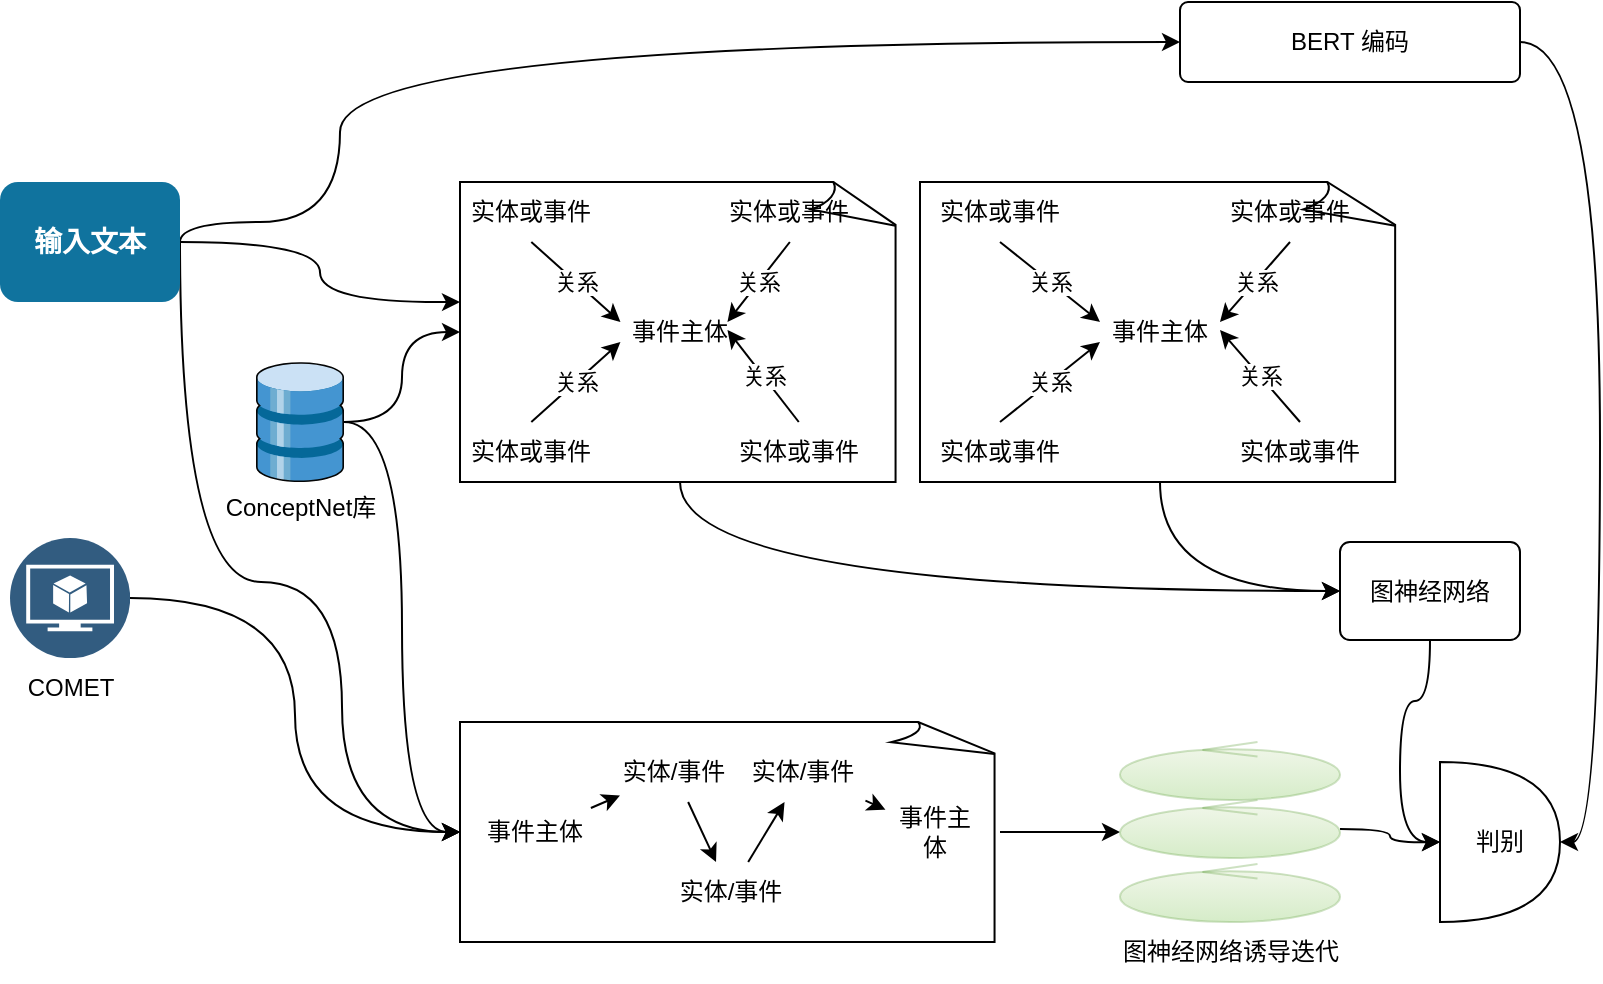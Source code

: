 <mxfile version="22.1.11" type="github" pages="2">
  <diagram name="第 1 页" id="hCqZ7cWwBxNybFOPnxZ1">
    <mxGraphModel dx="954" dy="606" grid="1" gridSize="10" guides="1" tooltips="1" connect="1" arrows="1" fold="1" page="1" pageScale="1" pageWidth="827" pageHeight="1169" math="0" shadow="0">
      <root>
        <mxCell id="0" />
        <mxCell id="1" parent="0" />
        <mxCell id="oS-ZvdnxDrxEC1GcjawB-23" style="edgeStyle=orthogonalEdgeStyle;rounded=0;orthogonalLoop=1;jettySize=auto;html=1;entryX=0;entryY=0.5;entryDx=0;entryDy=0;curved=1;exitX=1;exitY=0.5;exitDx=0;exitDy=0;" edge="1" parent="1" source="oS-ZvdnxDrxEC1GcjawB-10" target="oS-ZvdnxDrxEC1GcjawB-22">
          <mxGeometry relative="1" as="geometry">
            <Array as="points">
              <mxPoint x="110" y="270" />
              <mxPoint x="110" y="260" />
              <mxPoint x="190" y="260" />
              <mxPoint x="190" y="140" />
            </Array>
          </mxGeometry>
        </mxCell>
        <mxCell id="oS-ZvdnxDrxEC1GcjawB-93" style="edgeStyle=orthogonalEdgeStyle;rounded=0;orthogonalLoop=1;jettySize=auto;html=1;exitX=1;exitY=0.5;exitDx=0;exitDy=0;curved=1;" edge="1" parent="1" source="oS-ZvdnxDrxEC1GcjawB-10">
          <mxGeometry relative="1" as="geometry">
            <mxPoint x="250" y="300" as="targetPoint" />
          </mxGeometry>
        </mxCell>
        <mxCell id="oS-ZvdnxDrxEC1GcjawB-113" style="edgeStyle=orthogonalEdgeStyle;rounded=0;orthogonalLoop=1;jettySize=auto;html=1;exitX=1;exitY=0.5;exitDx=0;exitDy=0;curved=1;entryX=0;entryY=0.5;entryDx=0;entryDy=0;entryPerimeter=0;" edge="1" parent="1" source="oS-ZvdnxDrxEC1GcjawB-10" target="oS-ZvdnxDrxEC1GcjawB-116">
          <mxGeometry relative="1" as="geometry">
            <mxPoint x="140" y="590" as="targetPoint" />
            <mxPoint x="60" y="370" as="sourcePoint" />
            <Array as="points">
              <mxPoint x="110" y="440" />
              <mxPoint x="191" y="440" />
              <mxPoint x="191" y="565" />
            </Array>
          </mxGeometry>
        </mxCell>
        <mxCell id="oS-ZvdnxDrxEC1GcjawB-10" value="输入文本" style="fillColor=#10739E;strokecolor=none;rounded=1;fontColor=#FFFFFF;strokeColor=none;fontStyle=1;fontSize=14;whiteSpace=wrap;html=1;" vertex="1" parent="1">
          <mxGeometry x="20" y="240" width="90" height="60" as="geometry" />
        </mxCell>
        <mxCell id="oS-ZvdnxDrxEC1GcjawB-22" value="BERT 编码" style="rounded=1;arcSize=10;whiteSpace=wrap;html=1;align=center;" vertex="1" parent="1">
          <mxGeometry x="610" y="150" width="170" height="40" as="geometry" />
        </mxCell>
        <mxCell id="oS-ZvdnxDrxEC1GcjawB-28" value="" style="group" vertex="1" connectable="0" parent="1">
          <mxGeometry x="120" y="330" width="100" height="88" as="geometry" />
        </mxCell>
        <mxCell id="oS-ZvdnxDrxEC1GcjawB-26" value="" style="sketch=0;shadow=0;dashed=0;html=1;labelPosition=center;verticalLabelPosition=bottom;verticalAlign=top;align=center;outlineConnect=0;shape=mxgraph.veeam.3d.full_datastore;" vertex="1" parent="oS-ZvdnxDrxEC1GcjawB-28">
          <mxGeometry x="28" width="44" height="60" as="geometry" />
        </mxCell>
        <mxCell id="oS-ZvdnxDrxEC1GcjawB-27" value="ConceptNet库" style="text;html=1;align=center;verticalAlign=middle;resizable=0;points=[];autosize=1;strokeColor=none;fillColor=none;" vertex="1" parent="oS-ZvdnxDrxEC1GcjawB-28">
          <mxGeometry y="58" width="100" height="30" as="geometry" />
        </mxCell>
        <mxCell id="oS-ZvdnxDrxEC1GcjawB-98" value="" style="group" vertex="1" connectable="0" parent="1">
          <mxGeometry x="250" y="240" width="240" height="198" as="geometry" />
        </mxCell>
        <mxCell id="oS-ZvdnxDrxEC1GcjawB-95" value="事件主体" style="whiteSpace=wrap;html=1;shape=mxgraph.basic.document" vertex="1" parent="oS-ZvdnxDrxEC1GcjawB-98">
          <mxGeometry width="220" height="150" as="geometry" />
        </mxCell>
        <mxCell id="oS-ZvdnxDrxEC1GcjawB-74" value="" style="group" vertex="1" connectable="0" parent="oS-ZvdnxDrxEC1GcjawB-98">
          <mxGeometry width="209.5" height="198" as="geometry" />
        </mxCell>
        <mxCell id="oS-ZvdnxDrxEC1GcjawB-58" value="" style="group" vertex="1" connectable="0" parent="oS-ZvdnxDrxEC1GcjawB-74">
          <mxGeometry width="80.234" height="70" as="geometry" />
        </mxCell>
        <mxCell id="oS-ZvdnxDrxEC1GcjawB-54" value="" style="endArrow=classic;html=1;rounded=0;exitX=0.5;exitY=1;exitDx=0;exitDy=0;" edge="1" parent="oS-ZvdnxDrxEC1GcjawB-58" source="oS-ZvdnxDrxEC1GcjawB-57">
          <mxGeometry relative="1" as="geometry">
            <mxPoint x="26.745" y="40" as="sourcePoint" />
            <mxPoint x="80.234" y="70" as="targetPoint" />
          </mxGeometry>
        </mxCell>
        <mxCell id="oS-ZvdnxDrxEC1GcjawB-55" value="关系" style="edgeLabel;resizable=0;html=1;align=center;verticalAlign=middle;" connectable="0" vertex="1" parent="oS-ZvdnxDrxEC1GcjawB-54">
          <mxGeometry relative="1" as="geometry" />
        </mxCell>
        <mxCell id="oS-ZvdnxDrxEC1GcjawB-57" value="实体或事件" style="text;html=1;strokeColor=none;fillColor=none;align=center;verticalAlign=middle;whiteSpace=wrap;rounded=0;" vertex="1" parent="oS-ZvdnxDrxEC1GcjawB-58">
          <mxGeometry width="71.319" height="30" as="geometry" />
        </mxCell>
        <mxCell id="oS-ZvdnxDrxEC1GcjawB-59" value="" style="group" vertex="1" connectable="0" parent="oS-ZvdnxDrxEC1GcjawB-74">
          <mxGeometry x="129.266" width="80.234" height="70" as="geometry" />
        </mxCell>
        <mxCell id="oS-ZvdnxDrxEC1GcjawB-62" value="实体或事件" style="text;html=1;strokeColor=none;fillColor=none;align=center;verticalAlign=middle;whiteSpace=wrap;rounded=0;" vertex="1" parent="oS-ZvdnxDrxEC1GcjawB-59">
          <mxGeometry width="71.319" height="30" as="geometry" />
        </mxCell>
        <mxCell id="oS-ZvdnxDrxEC1GcjawB-60" value="" style="endArrow=classic;html=1;rounded=0;exitX=0.5;exitY=1;exitDx=0;exitDy=0;" edge="1" parent="oS-ZvdnxDrxEC1GcjawB-74" source="oS-ZvdnxDrxEC1GcjawB-62">
          <mxGeometry relative="1" as="geometry">
            <mxPoint x="142.638" y="30" as="sourcePoint" />
            <mxPoint x="133.723" y="70" as="targetPoint" />
          </mxGeometry>
        </mxCell>
        <mxCell id="oS-ZvdnxDrxEC1GcjawB-61" value="关系" style="edgeLabel;resizable=0;html=1;align=center;verticalAlign=middle;" connectable="0" vertex="1" parent="oS-ZvdnxDrxEC1GcjawB-60">
          <mxGeometry relative="1" as="geometry" />
        </mxCell>
        <mxCell id="oS-ZvdnxDrxEC1GcjawB-63" value="" style="group" vertex="1" connectable="0" parent="oS-ZvdnxDrxEC1GcjawB-74">
          <mxGeometry y="120" width="80.234" height="70" as="geometry" />
        </mxCell>
        <mxCell id="oS-ZvdnxDrxEC1GcjawB-66" value="实体或事件" style="text;html=1;strokeColor=none;fillColor=none;align=center;verticalAlign=middle;whiteSpace=wrap;rounded=0;" vertex="1" parent="oS-ZvdnxDrxEC1GcjawB-63">
          <mxGeometry width="71.319" height="30" as="geometry" />
        </mxCell>
        <mxCell id="oS-ZvdnxDrxEC1GcjawB-64" value="" style="endArrow=classic;html=1;rounded=0;exitX=0.5;exitY=0;exitDx=0;exitDy=0;" edge="1" parent="oS-ZvdnxDrxEC1GcjawB-74" source="oS-ZvdnxDrxEC1GcjawB-66">
          <mxGeometry relative="1" as="geometry">
            <mxPoint x="26.745" y="160" as="sourcePoint" />
            <mxPoint x="80.234" y="80" as="targetPoint" />
          </mxGeometry>
        </mxCell>
        <mxCell id="oS-ZvdnxDrxEC1GcjawB-65" value="关系" style="edgeLabel;resizable=0;html=1;align=center;verticalAlign=middle;" connectable="0" vertex="1" parent="oS-ZvdnxDrxEC1GcjawB-64">
          <mxGeometry relative="1" as="geometry" />
        </mxCell>
        <mxCell id="oS-ZvdnxDrxEC1GcjawB-73" value="" style="group" vertex="1" connectable="0" parent="oS-ZvdnxDrxEC1GcjawB-74">
          <mxGeometry x="53.489" y="74" width="80.234" height="100" as="geometry" />
        </mxCell>
        <mxCell id="oS-ZvdnxDrxEC1GcjawB-71" value="" style="endArrow=classic;html=1;rounded=0;exitX=0.5;exitY=0;exitDx=0;exitDy=0;entryX=0;entryY=1;entryDx=0;entryDy=0;" edge="1" parent="oS-ZvdnxDrxEC1GcjawB-73" source="oS-ZvdnxDrxEC1GcjawB-70">
          <mxGeometry relative="1" as="geometry">
            <mxPoint x="26.745" y="70" as="sourcePoint" />
            <mxPoint x="80.234" as="targetPoint" />
          </mxGeometry>
        </mxCell>
        <mxCell id="oS-ZvdnxDrxEC1GcjawB-72" value="关系" style="edgeLabel;resizable=0;html=1;align=center;verticalAlign=middle;" connectable="0" vertex="1" parent="oS-ZvdnxDrxEC1GcjawB-71">
          <mxGeometry relative="1" as="geometry" />
        </mxCell>
        <mxCell id="oS-ZvdnxDrxEC1GcjawB-70" value="实体或事件" style="text;html=1;strokeColor=none;fillColor=none;align=center;verticalAlign=middle;whiteSpace=wrap;rounded=0;" vertex="1" parent="oS-ZvdnxDrxEC1GcjawB-74">
          <mxGeometry x="133.723" y="120" width="71.319" height="30" as="geometry" />
        </mxCell>
        <mxCell id="oS-ZvdnxDrxEC1GcjawB-109" value="" style="group" vertex="1" connectable="0" parent="1">
          <mxGeometry x="20" y="418" width="70" height="90" as="geometry" />
        </mxCell>
        <mxCell id="oS-ZvdnxDrxEC1GcjawB-105" value="" style="image;aspect=fixed;perimeter=ellipsePerimeter;html=1;align=center;shadow=0;dashed=0;fontColor=#4277BB;labelBackgroundColor=default;fontSize=12;spacingTop=3;image=img/lib/ibm/data/model.svg;" vertex="1" parent="oS-ZvdnxDrxEC1GcjawB-109">
          <mxGeometry x="5" width="60" height="60" as="geometry" />
        </mxCell>
        <mxCell id="oS-ZvdnxDrxEC1GcjawB-108" value="COMET" style="text;html=1;align=center;verticalAlign=middle;resizable=0;points=[];autosize=1;strokeColor=none;fillColor=none;" vertex="1" parent="oS-ZvdnxDrxEC1GcjawB-109">
          <mxGeometry y="60" width="70" height="30" as="geometry" />
        </mxCell>
        <mxCell id="oS-ZvdnxDrxEC1GcjawB-94" style="edgeStyle=orthogonalEdgeStyle;rounded=0;orthogonalLoop=1;jettySize=auto;html=1;elbow=vertical;curved=1;" edge="1" parent="1" source="oS-ZvdnxDrxEC1GcjawB-26" target="oS-ZvdnxDrxEC1GcjawB-95">
          <mxGeometry relative="1" as="geometry">
            <mxPoint x="210" y="300" as="targetPoint" />
          </mxGeometry>
        </mxCell>
        <mxCell id="oS-ZvdnxDrxEC1GcjawB-129" style="edgeStyle=orthogonalEdgeStyle;rounded=0;orthogonalLoop=1;jettySize=auto;html=1;entryX=0;entryY=0.5;entryDx=0;entryDy=0;entryPerimeter=0;curved=1;" edge="1" parent="1" source="oS-ZvdnxDrxEC1GcjawB-26" target="oS-ZvdnxDrxEC1GcjawB-116">
          <mxGeometry relative="1" as="geometry" />
        </mxCell>
        <mxCell id="oS-ZvdnxDrxEC1GcjawB-130" style="edgeStyle=orthogonalEdgeStyle;rounded=0;orthogonalLoop=1;jettySize=auto;html=1;entryX=0;entryY=0.5;entryDx=0;entryDy=0;entryPerimeter=0;curved=1;" edge="1" parent="1" source="oS-ZvdnxDrxEC1GcjawB-105" target="oS-ZvdnxDrxEC1GcjawB-116">
          <mxGeometry relative="1" as="geometry" />
        </mxCell>
        <mxCell id="BHu0n0xyh3dObTVGGB3P-1" value="" style="group" vertex="1" connectable="0" parent="1">
          <mxGeometry x="250" y="510" width="270" height="110" as="geometry" />
        </mxCell>
        <mxCell id="6H6WpK3IBl7pJzTXSP4F-7" style="edgeStyle=orthogonalEdgeStyle;rounded=0;orthogonalLoop=1;jettySize=auto;html=1;exitX=1;exitY=0.5;exitDx=0;exitDy=0;exitPerimeter=0;" edge="1" parent="BHu0n0xyh3dObTVGGB3P-1" source="oS-ZvdnxDrxEC1GcjawB-116">
          <mxGeometry relative="1" as="geometry">
            <mxPoint x="330" y="55" as="targetPoint" />
          </mxGeometry>
        </mxCell>
        <mxCell id="oS-ZvdnxDrxEC1GcjawB-116" value="" style="whiteSpace=wrap;html=1;shape=mxgraph.basic.document" vertex="1" parent="BHu0n0xyh3dObTVGGB3P-1">
          <mxGeometry width="270" height="110" as="geometry" />
        </mxCell>
        <mxCell id="oS-ZvdnxDrxEC1GcjawB-117" value="事件主体" style="text;html=1;strokeColor=none;fillColor=none;align=center;verticalAlign=middle;whiteSpace=wrap;rounded=0;" vertex="1" parent="BHu0n0xyh3dObTVGGB3P-1">
          <mxGeometry x="10" y="40" width="55.45" height="30" as="geometry" />
        </mxCell>
        <mxCell id="oS-ZvdnxDrxEC1GcjawB-118" value="实体/事件" style="text;html=1;strokeColor=none;fillColor=none;align=center;verticalAlign=middle;whiteSpace=wrap;rounded=0;" vertex="1" parent="BHu0n0xyh3dObTVGGB3P-1">
          <mxGeometry x="80" y="10" width="54.18" height="30" as="geometry" />
        </mxCell>
        <mxCell id="oS-ZvdnxDrxEC1GcjawB-119" value="" style="rounded=0;orthogonalLoop=1;jettySize=auto;html=1;" edge="1" parent="BHu0n0xyh3dObTVGGB3P-1" source="oS-ZvdnxDrxEC1GcjawB-117" target="oS-ZvdnxDrxEC1GcjawB-118">
          <mxGeometry relative="1" as="geometry" />
        </mxCell>
        <mxCell id="oS-ZvdnxDrxEC1GcjawB-120" value="实体/事件" style="text;html=1;strokeColor=none;fillColor=none;align=center;verticalAlign=middle;whiteSpace=wrap;rounded=0;" vertex="1" parent="BHu0n0xyh3dObTVGGB3P-1">
          <mxGeometry x="105.63" y="70" width="58.73" height="30" as="geometry" />
        </mxCell>
        <mxCell id="oS-ZvdnxDrxEC1GcjawB-121" value="" style="rounded=0;orthogonalLoop=1;jettySize=auto;html=1;" edge="1" parent="BHu0n0xyh3dObTVGGB3P-1" source="oS-ZvdnxDrxEC1GcjawB-118" target="oS-ZvdnxDrxEC1GcjawB-120">
          <mxGeometry relative="1" as="geometry" />
        </mxCell>
        <mxCell id="oS-ZvdnxDrxEC1GcjawB-122" value="实体/事件" style="text;html=1;strokeColor=none;fillColor=none;align=center;verticalAlign=middle;whiteSpace=wrap;rounded=0;" vertex="1" parent="BHu0n0xyh3dObTVGGB3P-1">
          <mxGeometry x="140" y="10" width="62.73" height="30" as="geometry" />
        </mxCell>
        <mxCell id="oS-ZvdnxDrxEC1GcjawB-123" value="" style="rounded=0;orthogonalLoop=1;jettySize=auto;html=1;" edge="1" parent="BHu0n0xyh3dObTVGGB3P-1" source="oS-ZvdnxDrxEC1GcjawB-120" target="oS-ZvdnxDrxEC1GcjawB-122">
          <mxGeometry relative="1" as="geometry" />
        </mxCell>
        <mxCell id="oS-ZvdnxDrxEC1GcjawB-125" value="事件主体" style="text;html=1;strokeColor=none;fillColor=none;align=center;verticalAlign=middle;whiteSpace=wrap;rounded=0;" vertex="1" parent="BHu0n0xyh3dObTVGGB3P-1">
          <mxGeometry x="212.727" y="40" width="49.091" height="30" as="geometry" />
        </mxCell>
        <mxCell id="oS-ZvdnxDrxEC1GcjawB-126" value="" style="rounded=0;orthogonalLoop=1;jettySize=auto;html=1;" edge="1" parent="BHu0n0xyh3dObTVGGB3P-1" source="oS-ZvdnxDrxEC1GcjawB-122" target="oS-ZvdnxDrxEC1GcjawB-125">
          <mxGeometry relative="1" as="geometry" />
        </mxCell>
        <mxCell id="6H6WpK3IBl7pJzTXSP4F-1" style="edgeStyle=orthogonalEdgeStyle;rounded=0;orthogonalLoop=1;jettySize=auto;html=1;exitX=0.5;exitY=1;exitDx=0;exitDy=0;exitPerimeter=0;entryX=0;entryY=0.5;entryDx=0;entryDy=0;curved=1;" edge="1" parent="1" source="oS-ZvdnxDrxEC1GcjawB-95" target="oS-ZvdnxDrxEC1GcjawB-102">
          <mxGeometry relative="1" as="geometry" />
        </mxCell>
        <mxCell id="oS-ZvdnxDrxEC1GcjawB-100" value="" style="whiteSpace=wrap;html=1;shape=mxgraph.basic.document" vertex="1" parent="1">
          <mxGeometry x="480" y="240" width="240" height="150" as="geometry" />
        </mxCell>
        <mxCell id="oS-ZvdnxDrxEC1GcjawB-104" style="edgeStyle=orthogonalEdgeStyle;rounded=0;orthogonalLoop=1;jettySize=auto;html=1;exitX=0.5;exitY=1;exitDx=0;exitDy=0;exitPerimeter=0;entryX=0;entryY=0.5;entryDx=0;entryDy=0;curved=1;" edge="1" parent="1" source="oS-ZvdnxDrxEC1GcjawB-100" target="oS-ZvdnxDrxEC1GcjawB-102">
          <mxGeometry relative="1" as="geometry" />
        </mxCell>
        <mxCell id="oS-ZvdnxDrxEC1GcjawB-76" value="事件主体" style="text;html=1;strokeColor=none;fillColor=none;align=center;verticalAlign=middle;whiteSpace=wrap;rounded=0;" vertex="1" parent="1">
          <mxGeometry x="570" y="300" width="60" height="30" as="geometry" />
        </mxCell>
        <mxCell id="oS-ZvdnxDrxEC1GcjawB-77" value="" style="group" vertex="1" connectable="0" parent="1">
          <mxGeometry x="480" y="240" width="90" height="70" as="geometry" />
        </mxCell>
        <mxCell id="oS-ZvdnxDrxEC1GcjawB-78" value="" style="endArrow=classic;html=1;rounded=0;exitX=0.5;exitY=1;exitDx=0;exitDy=0;" edge="1" parent="oS-ZvdnxDrxEC1GcjawB-77" source="oS-ZvdnxDrxEC1GcjawB-80">
          <mxGeometry relative="1" as="geometry">
            <mxPoint x="30" y="40" as="sourcePoint" />
            <mxPoint x="90" y="70" as="targetPoint" />
          </mxGeometry>
        </mxCell>
        <mxCell id="oS-ZvdnxDrxEC1GcjawB-79" value="关系" style="edgeLabel;resizable=0;html=1;align=center;verticalAlign=middle;" connectable="0" vertex="1" parent="oS-ZvdnxDrxEC1GcjawB-78">
          <mxGeometry relative="1" as="geometry" />
        </mxCell>
        <mxCell id="oS-ZvdnxDrxEC1GcjawB-80" value="实体或事件" style="text;html=1;strokeColor=none;fillColor=none;align=center;verticalAlign=middle;whiteSpace=wrap;rounded=0;" vertex="1" parent="oS-ZvdnxDrxEC1GcjawB-77">
          <mxGeometry width="80" height="30" as="geometry" />
        </mxCell>
        <mxCell id="oS-ZvdnxDrxEC1GcjawB-81" value="" style="group" vertex="1" connectable="0" parent="1">
          <mxGeometry x="625" y="240" width="90" height="70" as="geometry" />
        </mxCell>
        <mxCell id="oS-ZvdnxDrxEC1GcjawB-82" value="实体或事件" style="text;html=1;strokeColor=none;fillColor=none;align=center;verticalAlign=middle;whiteSpace=wrap;rounded=0;" vertex="1" parent="oS-ZvdnxDrxEC1GcjawB-81">
          <mxGeometry width="80" height="30" as="geometry" />
        </mxCell>
        <mxCell id="oS-ZvdnxDrxEC1GcjawB-83" value="" style="endArrow=classic;html=1;rounded=0;exitX=0.5;exitY=1;exitDx=0;exitDy=0;" edge="1" parent="1" source="oS-ZvdnxDrxEC1GcjawB-82">
          <mxGeometry relative="1" as="geometry">
            <mxPoint x="640" y="270" as="sourcePoint" />
            <mxPoint x="630" y="310" as="targetPoint" />
          </mxGeometry>
        </mxCell>
        <mxCell id="oS-ZvdnxDrxEC1GcjawB-84" value="关系" style="edgeLabel;resizable=0;html=1;align=center;verticalAlign=middle;" connectable="0" vertex="1" parent="oS-ZvdnxDrxEC1GcjawB-83">
          <mxGeometry relative="1" as="geometry" />
        </mxCell>
        <mxCell id="oS-ZvdnxDrxEC1GcjawB-85" value="" style="group" vertex="1" connectable="0" parent="1">
          <mxGeometry x="480" y="360" width="90" height="70" as="geometry" />
        </mxCell>
        <mxCell id="oS-ZvdnxDrxEC1GcjawB-86" value="实体或事件" style="text;html=1;strokeColor=none;fillColor=none;align=center;verticalAlign=middle;whiteSpace=wrap;rounded=0;" vertex="1" parent="oS-ZvdnxDrxEC1GcjawB-85">
          <mxGeometry width="80" height="30" as="geometry" />
        </mxCell>
        <mxCell id="oS-ZvdnxDrxEC1GcjawB-87" value="" style="endArrow=classic;html=1;rounded=0;exitX=0.5;exitY=0;exitDx=0;exitDy=0;" edge="1" parent="1" source="oS-ZvdnxDrxEC1GcjawB-86">
          <mxGeometry relative="1" as="geometry">
            <mxPoint x="510" y="400" as="sourcePoint" />
            <mxPoint x="570" y="320" as="targetPoint" />
          </mxGeometry>
        </mxCell>
        <mxCell id="oS-ZvdnxDrxEC1GcjawB-88" value="关系" style="edgeLabel;resizable=0;html=1;align=center;verticalAlign=middle;" connectable="0" vertex="1" parent="oS-ZvdnxDrxEC1GcjawB-87">
          <mxGeometry relative="1" as="geometry" />
        </mxCell>
        <mxCell id="oS-ZvdnxDrxEC1GcjawB-92" value="实体或事件" style="text;html=1;strokeColor=none;fillColor=none;align=center;verticalAlign=middle;whiteSpace=wrap;rounded=0;" vertex="1" parent="1">
          <mxGeometry x="630" y="360" width="80" height="30" as="geometry" />
        </mxCell>
        <mxCell id="oS-ZvdnxDrxEC1GcjawB-90" value="" style="endArrow=classic;html=1;rounded=0;exitX=0.5;exitY=0;exitDx=0;exitDy=0;entryX=0;entryY=1;entryDx=0;entryDy=0;" edge="1" parent="1" source="oS-ZvdnxDrxEC1GcjawB-92">
          <mxGeometry relative="1" as="geometry">
            <mxPoint x="570" y="384" as="sourcePoint" />
            <mxPoint x="630" y="314" as="targetPoint" />
          </mxGeometry>
        </mxCell>
        <mxCell id="oS-ZvdnxDrxEC1GcjawB-91" value="关系" style="edgeLabel;resizable=0;html=1;align=center;verticalAlign=middle;" connectable="0" vertex="1" parent="oS-ZvdnxDrxEC1GcjawB-90">
          <mxGeometry relative="1" as="geometry" />
        </mxCell>
        <mxCell id="oS-ZvdnxDrxEC1GcjawB-102" value="图神经网络" style="rounded=1;arcSize=10;whiteSpace=wrap;html=1;align=center;" vertex="1" parent="1">
          <mxGeometry x="690" y="420" width="90" height="49" as="geometry" />
        </mxCell>
        <mxCell id="6H6WpK3IBl7pJzTXSP4F-5" value="" style="group;opacity=10;" vertex="1" connectable="0" parent="1">
          <mxGeometry x="580" y="520" width="110" height="90" as="geometry" />
        </mxCell>
        <mxCell id="6H6WpK3IBl7pJzTXSP4F-2" value="" style="ellipse;shape=umlControl;whiteSpace=wrap;html=1;fillColor=#D8E8C5;strokeColor=#82b366;gradientColor=#97d077;opacity=40;" vertex="1" parent="6H6WpK3IBl7pJzTXSP4F-5">
          <mxGeometry width="110" height="29" as="geometry" />
        </mxCell>
        <mxCell id="6H6WpK3IBl7pJzTXSP4F-13" style="edgeStyle=orthogonalEdgeStyle;rounded=0;orthogonalLoop=1;jettySize=auto;html=1;curved=1;" edge="1" parent="6H6WpK3IBl7pJzTXSP4F-5" source="6H6WpK3IBl7pJzTXSP4F-3">
          <mxGeometry relative="1" as="geometry">
            <mxPoint x="160" y="50" as="targetPoint" />
          </mxGeometry>
        </mxCell>
        <mxCell id="6H6WpK3IBl7pJzTXSP4F-3" value="" style="ellipse;shape=umlControl;whiteSpace=wrap;html=1;fillColor=#D8E8C5;strokeColor=#82b366;gradientColor=#97d077;opacity=40;" vertex="1" parent="6H6WpK3IBl7pJzTXSP4F-5">
          <mxGeometry y="29" width="110" height="29" as="geometry" />
        </mxCell>
        <mxCell id="6H6WpK3IBl7pJzTXSP4F-4" value="" style="ellipse;shape=umlControl;whiteSpace=wrap;html=1;fillColor=#D8E8C5;strokeColor=#82b366;gradientColor=#97d077;opacity=40;" vertex="1" parent="6H6WpK3IBl7pJzTXSP4F-5">
          <mxGeometry y="61" width="110" height="29" as="geometry" />
        </mxCell>
        <mxCell id="6H6WpK3IBl7pJzTXSP4F-8" value="图神经网络诱导迭代" style="text;html=1;align=center;verticalAlign=middle;resizable=0;points=[];autosize=1;strokeColor=none;fillColor=none;" vertex="1" parent="1">
          <mxGeometry x="570" y="610" width="130" height="30" as="geometry" />
        </mxCell>
        <mxCell id="6H6WpK3IBl7pJzTXSP4F-9" value="判别" style="shape=or;whiteSpace=wrap;html=1;" vertex="1" parent="1">
          <mxGeometry x="740" y="530" width="60" height="80" as="geometry" />
        </mxCell>
        <mxCell id="6H6WpK3IBl7pJzTXSP4F-11" style="edgeStyle=orthogonalEdgeStyle;rounded=0;orthogonalLoop=1;jettySize=auto;html=1;exitX=1;exitY=0.5;exitDx=0;exitDy=0;entryX=1;entryY=0.5;entryDx=0;entryDy=0;entryPerimeter=0;curved=1;" edge="1" parent="1" source="oS-ZvdnxDrxEC1GcjawB-22" target="6H6WpK3IBl7pJzTXSP4F-9">
          <mxGeometry relative="1" as="geometry" />
        </mxCell>
        <mxCell id="6H6WpK3IBl7pJzTXSP4F-12" style="edgeStyle=orthogonalEdgeStyle;rounded=0;orthogonalLoop=1;jettySize=auto;html=1;entryX=0;entryY=0.5;entryDx=0;entryDy=0;entryPerimeter=0;curved=1;" edge="1" parent="1" source="oS-ZvdnxDrxEC1GcjawB-102" target="6H6WpK3IBl7pJzTXSP4F-9">
          <mxGeometry relative="1" as="geometry" />
        </mxCell>
      </root>
    </mxGraphModel>
  </diagram>
  <diagram id="Av2Bo7uUlth9JqfW76eK" name="第 2 页">
    <mxGraphModel dx="954" dy="606" grid="1" gridSize="10" guides="1" tooltips="1" connect="1" arrows="1" fold="1" page="1" pageScale="1" pageWidth="827" pageHeight="1169" math="0" shadow="0">
      <root>
        <mxCell id="0" />
        <mxCell id="1" parent="0" />
        <mxCell id="0eQN6M4dsmJ3VU-93qRf-45" style="edgeStyle=orthogonalEdgeStyle;rounded=0;orthogonalLoop=1;jettySize=auto;html=1;entryX=0.5;entryY=0;entryDx=0;entryDy=0;curved=1;" edge="1" parent="1" source="cA_rk_MVMSCBsbGfMjAO-1" target="0eQN6M4dsmJ3VU-93qRf-43">
          <mxGeometry relative="1" as="geometry" />
        </mxCell>
        <mxCell id="cA_rk_MVMSCBsbGfMjAO-1" value="输入文本" style="fillColor=#10739E;strokecolor=none;rounded=1;fontColor=#FFFFFF;strokeColor=none;fontStyle=1;fontSize=14;whiteSpace=wrap;html=1;" vertex="1" parent="1">
          <mxGeometry x="30" y="120" width="90" height="60" as="geometry" />
        </mxCell>
        <mxCell id="gopM3AUN1DsKcZA07P6F-1" value="" style="group" vertex="1" connectable="0" parent="1">
          <mxGeometry x="90" y="260" width="100" height="88" as="geometry" />
        </mxCell>
        <mxCell id="gopM3AUN1DsKcZA07P6F-2" value="" style="sketch=0;shadow=0;dashed=0;html=1;labelPosition=center;verticalLabelPosition=bottom;verticalAlign=top;align=center;outlineConnect=0;shape=mxgraph.veeam.3d.full_datastore;" vertex="1" parent="gopM3AUN1DsKcZA07P6F-1">
          <mxGeometry x="28" width="44" height="60" as="geometry" />
        </mxCell>
        <mxCell id="gopM3AUN1DsKcZA07P6F-3" value="ConceptNet库" style="text;html=1;align=center;verticalAlign=middle;resizable=0;points=[];autosize=1;strokeColor=none;fillColor=none;" vertex="1" parent="gopM3AUN1DsKcZA07P6F-1">
          <mxGeometry y="58" width="100" height="30" as="geometry" />
        </mxCell>
        <mxCell id="0eQN6M4dsmJ3VU-93qRf-26" style="edgeStyle=orthogonalEdgeStyle;rounded=0;orthogonalLoop=1;jettySize=auto;html=1;entryX=0;entryY=0.5;entryDx=0;entryDy=0;entryPerimeter=0;curved=1;" edge="1" parent="1" source="cA_rk_MVMSCBsbGfMjAO-1">
          <mxGeometry relative="1" as="geometry">
            <mxPoint x="270" y="259.998" as="targetPoint" />
          </mxGeometry>
        </mxCell>
        <mxCell id="0eQN6M4dsmJ3VU-93qRf-27" style="edgeStyle=orthogonalEdgeStyle;rounded=0;orthogonalLoop=1;jettySize=auto;html=1;entryX=0;entryY=0.5;entryDx=0;entryDy=0;entryPerimeter=0;curved=1;" edge="1" parent="1" source="gopM3AUN1DsKcZA07P6F-2">
          <mxGeometry relative="1" as="geometry">
            <mxPoint x="270" y="259.998" as="targetPoint" />
          </mxGeometry>
        </mxCell>
        <mxCell id="0eQN6M4dsmJ3VU-93qRf-46" style="edgeStyle=orthogonalEdgeStyle;rounded=0;orthogonalLoop=1;jettySize=auto;html=1;entryX=0;entryY=0.5;entryDx=0;entryDy=0;curved=1;" edge="1" parent="1" source="0eQN6M4dsmJ3VU-93qRf-29" target="0eQN6M4dsmJ3VU-93qRf-43">
          <mxGeometry relative="1" as="geometry" />
        </mxCell>
        <mxCell id="0eQN6M4dsmJ3VU-93qRf-29" value="&lt;font style=&quot;font-size: 12px;&quot;&gt;文本&amp;lt;E1&amp;gt;事件[关系][实体] [关系][实体]&amp;lt;/E1&amp;gt;文本&amp;lt;E2&amp;gt;事件[关系][实体] [关系][实体]&amp;lt;/E2&amp;gt;文本&lt;/font&gt;" style="fillColor=#10739E;strokecolor=none;rounded=1;fontColor=#FFFFFF;strokeColor=none;fontStyle=1;fontSize=14;whiteSpace=wrap;html=1;" vertex="1" parent="1">
          <mxGeometry x="90" y="390" width="520" height="40" as="geometry" />
        </mxCell>
        <mxCell id="0eQN6M4dsmJ3VU-93qRf-30" style="edgeStyle=orthogonalEdgeStyle;rounded=0;orthogonalLoop=1;jettySize=auto;html=1;exitX=0.5;exitY=1;exitDx=0;exitDy=0;entryX=0.25;entryY=0;entryDx=0;entryDy=0;curved=1;" edge="1" parent="1" source="0eQN6M4dsmJ3VU-93qRf-3" target="0eQN6M4dsmJ3VU-93qRf-29">
          <mxGeometry relative="1" as="geometry" />
        </mxCell>
        <mxCell id="0eQN6M4dsmJ3VU-93qRf-31" style="edgeStyle=orthogonalEdgeStyle;rounded=0;orthogonalLoop=1;jettySize=auto;html=1;exitX=0.5;exitY=1;exitDx=0;exitDy=0;entryX=0.66;entryY=0.063;entryDx=0;entryDy=0;entryPerimeter=0;curved=1;" edge="1" parent="1" source="0eQN6M4dsmJ3VU-93qRf-10" target="0eQN6M4dsmJ3VU-93qRf-29">
          <mxGeometry relative="1" as="geometry" />
        </mxCell>
        <mxCell id="0eQN6M4dsmJ3VU-93qRf-38" value="" style="group" vertex="1" connectable="0" parent="1">
          <mxGeometry x="270" y="190" width="140" height="130" as="geometry" />
        </mxCell>
        <mxCell id="0eQN6M4dsmJ3VU-93qRf-34" value="" style="ellipse;shape=umlEntity;whiteSpace=wrap;html=1;" vertex="1" parent="0eQN6M4dsmJ3VU-93qRf-38">
          <mxGeometry width="140" height="130" as="geometry" />
        </mxCell>
        <mxCell id="0eQN6M4dsmJ3VU-93qRf-37" value="" style="group" vertex="1" connectable="0" parent="0eQN6M4dsmJ3VU-93qRf-38">
          <mxGeometry x="8.734" y="25.997" width="122.53" height="76.38" as="geometry" />
        </mxCell>
        <mxCell id="0eQN6M4dsmJ3VU-93qRf-3" value="事件主体" style="text;html=1;strokeColor=none;fillColor=none;align=center;verticalAlign=middle;whiteSpace=wrap;rounded=0;" vertex="1" parent="0eQN6M4dsmJ3VU-93qRf-37">
          <mxGeometry x="32.67" y="46.68" width="57.33" height="29.7" as="geometry" />
        </mxCell>
        <mxCell id="0eQN6M4dsmJ3VU-93qRf-14" style="rounded=0;orthogonalLoop=1;jettySize=auto;html=1;" edge="1" parent="0eQN6M4dsmJ3VU-93qRf-37" source="0eQN6M4dsmJ3VU-93qRf-4" target="0eQN6M4dsmJ3VU-93qRf-3">
          <mxGeometry relative="1" as="geometry" />
        </mxCell>
        <mxCell id="0eQN6M4dsmJ3VU-93qRf-20" value="关系" style="edgeLabel;html=1;align=center;verticalAlign=middle;resizable=0;points=[];" vertex="1" connectable="0" parent="0eQN6M4dsmJ3VU-93qRf-14">
          <mxGeometry x="-0.148" y="-1" relative="1" as="geometry">
            <mxPoint as="offset" />
          </mxGeometry>
        </mxCell>
        <mxCell id="0eQN6M4dsmJ3VU-93qRf-4" value="实体/事件" style="text;html=1;strokeColor=none;fillColor=none;align=center;verticalAlign=middle;whiteSpace=wrap;rounded=0;" vertex="1" parent="0eQN6M4dsmJ3VU-93qRf-37">
          <mxGeometry x="60" width="62.53" height="21.21" as="geometry" />
        </mxCell>
        <mxCell id="0eQN6M4dsmJ3VU-93qRf-13" style="rounded=0;orthogonalLoop=1;jettySize=auto;html=1;exitX=0.5;exitY=1;exitDx=0;exitDy=0;" edge="1" parent="0eQN6M4dsmJ3VU-93qRf-37" source="0eQN6M4dsmJ3VU-93qRf-6" target="0eQN6M4dsmJ3VU-93qRf-3">
          <mxGeometry relative="1" as="geometry" />
        </mxCell>
        <mxCell id="0eQN6M4dsmJ3VU-93qRf-17" value="关系" style="edgeLabel;html=1;align=center;verticalAlign=middle;resizable=0;points=[];" vertex="1" connectable="0" parent="0eQN6M4dsmJ3VU-93qRf-13">
          <mxGeometry x="-0.106" y="2" relative="1" as="geometry">
            <mxPoint as="offset" />
          </mxGeometry>
        </mxCell>
        <mxCell id="0eQN6M4dsmJ3VU-93qRf-6" value="实体/事件" style="text;html=1;strokeColor=none;fillColor=none;align=center;verticalAlign=middle;whiteSpace=wrap;rounded=0;" vertex="1" parent="0eQN6M4dsmJ3VU-93qRf-37">
          <mxGeometry width="60" height="21.21" as="geometry" />
        </mxCell>
        <mxCell id="0eQN6M4dsmJ3VU-93qRf-41" value="" style="group" vertex="1" connectable="0" parent="1">
          <mxGeometry x="430" y="190" width="150" height="140" as="geometry" />
        </mxCell>
        <mxCell id="0eQN6M4dsmJ3VU-93qRf-39" value="" style="ellipse;shape=umlEntity;whiteSpace=wrap;html=1;" vertex="1" parent="0eQN6M4dsmJ3VU-93qRf-41">
          <mxGeometry width="150" height="140" as="geometry" />
        </mxCell>
        <mxCell id="0eQN6M4dsmJ3VU-93qRf-40" value="" style="group" vertex="1" connectable="0" parent="0eQN6M4dsmJ3VU-93qRf-41">
          <mxGeometry x="30.003" y="10.607" width="116.485" height="118.788" as="geometry" />
        </mxCell>
        <mxCell id="0eQN6M4dsmJ3VU-93qRf-8" value="实体/事件" style="text;html=1;strokeColor=none;fillColor=none;align=center;verticalAlign=middle;whiteSpace=wrap;rounded=0;" vertex="1" parent="0eQN6M4dsmJ3VU-93qRf-40">
          <mxGeometry x="3.758" width="56.364" height="21.212" as="geometry" />
        </mxCell>
        <mxCell id="0eQN6M4dsmJ3VU-93qRf-10" value="事件主体" style="text;html=1;strokeColor=none;fillColor=none;align=center;verticalAlign=middle;whiteSpace=wrap;rounded=0;" vertex="1" parent="0eQN6M4dsmJ3VU-93qRf-40">
          <mxGeometry x="65.758" y="44.545" width="50.727" height="19.091" as="geometry" />
        </mxCell>
        <mxCell id="0eQN6M4dsmJ3VU-93qRf-11" value="" style="rounded=0;orthogonalLoop=1;jettySize=auto;html=1;entryX=0;entryY=0;entryDx=0;entryDy=0;" edge="1" parent="0eQN6M4dsmJ3VU-93qRf-40" source="0eQN6M4dsmJ3VU-93qRf-8" target="0eQN6M4dsmJ3VU-93qRf-10">
          <mxGeometry relative="1" as="geometry">
            <mxPoint x="77.97" y="44.97" as="targetPoint" />
          </mxGeometry>
        </mxCell>
        <mxCell id="0eQN6M4dsmJ3VU-93qRf-19" value="关系" style="edgeLabel;html=1;align=center;verticalAlign=middle;resizable=0;points=[];" vertex="1" connectable="0" parent="0eQN6M4dsmJ3VU-93qRf-11">
          <mxGeometry x="-0.439" y="1" relative="1" as="geometry">
            <mxPoint as="offset" />
          </mxGeometry>
        </mxCell>
        <mxCell id="0eQN6M4dsmJ3VU-93qRf-16" style="rounded=0;orthogonalLoop=1;jettySize=auto;html=1;entryX=0;entryY=1;entryDx=0;entryDy=0;" edge="1" parent="0eQN6M4dsmJ3VU-93qRf-40" source="0eQN6M4dsmJ3VU-93qRf-15" target="0eQN6M4dsmJ3VU-93qRf-10">
          <mxGeometry relative="1" as="geometry" />
        </mxCell>
        <mxCell id="0eQN6M4dsmJ3VU-93qRf-18" value="关系" style="edgeLabel;html=1;align=center;verticalAlign=middle;resizable=0;points=[];" vertex="1" connectable="0" parent="0eQN6M4dsmJ3VU-93qRf-16">
          <mxGeometry x="-0.281" y="-1" relative="1" as="geometry">
            <mxPoint as="offset" />
          </mxGeometry>
        </mxCell>
        <mxCell id="0eQN6M4dsmJ3VU-93qRf-15" value="实体/事件" style="text;html=1;strokeColor=none;fillColor=none;align=center;verticalAlign=middle;whiteSpace=wrap;rounded=0;" vertex="1" parent="0eQN6M4dsmJ3VU-93qRf-40">
          <mxGeometry y="97.576" width="56.364" height="21.212" as="geometry" />
        </mxCell>
        <mxCell id="0eQN6M4dsmJ3VU-93qRf-42" value="判别" style="shape=module;align=left;spacingLeft=20;align=center;verticalAlign=top;whiteSpace=wrap;html=1;" vertex="1" parent="1">
          <mxGeometry x="711" y="410" width="90" height="50" as="geometry" />
        </mxCell>
        <mxCell id="0eQN6M4dsmJ3VU-93qRf-47" style="edgeStyle=orthogonalEdgeStyle;rounded=0;orthogonalLoop=1;jettySize=auto;html=1;entryX=0.5;entryY=0;entryDx=0;entryDy=0;" edge="1" parent="1" source="0eQN6M4dsmJ3VU-93qRf-43" target="0eQN6M4dsmJ3VU-93qRf-42">
          <mxGeometry relative="1" as="geometry" />
        </mxCell>
        <mxCell id="0eQN6M4dsmJ3VU-93qRf-43" value="BERT" style="rounded=1;whiteSpace=wrap;html=1;" vertex="1" parent="1">
          <mxGeometry x="710" y="190" width="91" height="50" as="geometry" />
        </mxCell>
        <mxCell id="LjumAW_T8yW4OiBo6IOV-1" value="&lt;font style=&quot;font-size: 12px;&quot;&gt;文本[MASK]文本[MASK]文本&lt;/font&gt;" style="fillColor=#10739E;strokecolor=none;rounded=1;fontColor=#FFFFFF;strokeColor=none;fontStyle=1;fontSize=14;whiteSpace=wrap;html=1;" vertex="1" parent="1">
          <mxGeometry x="90" y="450" width="520" height="40" as="geometry" />
        </mxCell>
        <mxCell id="LjumAW_T8yW4OiBo6IOV-2" style="edgeStyle=orthogonalEdgeStyle;rounded=0;orthogonalLoop=1;jettySize=auto;html=1;entryX=0;entryY=0.5;entryDx=0;entryDy=0;curved=1;" edge="1" parent="1" source="LjumAW_T8yW4OiBo6IOV-1" target="0eQN6M4dsmJ3VU-93qRf-43">
          <mxGeometry relative="1" as="geometry">
            <Array as="points">
              <mxPoint x="680" y="470" />
              <mxPoint x="680" y="215" />
            </Array>
          </mxGeometry>
        </mxCell>
      </root>
    </mxGraphModel>
  </diagram>
</mxfile>
